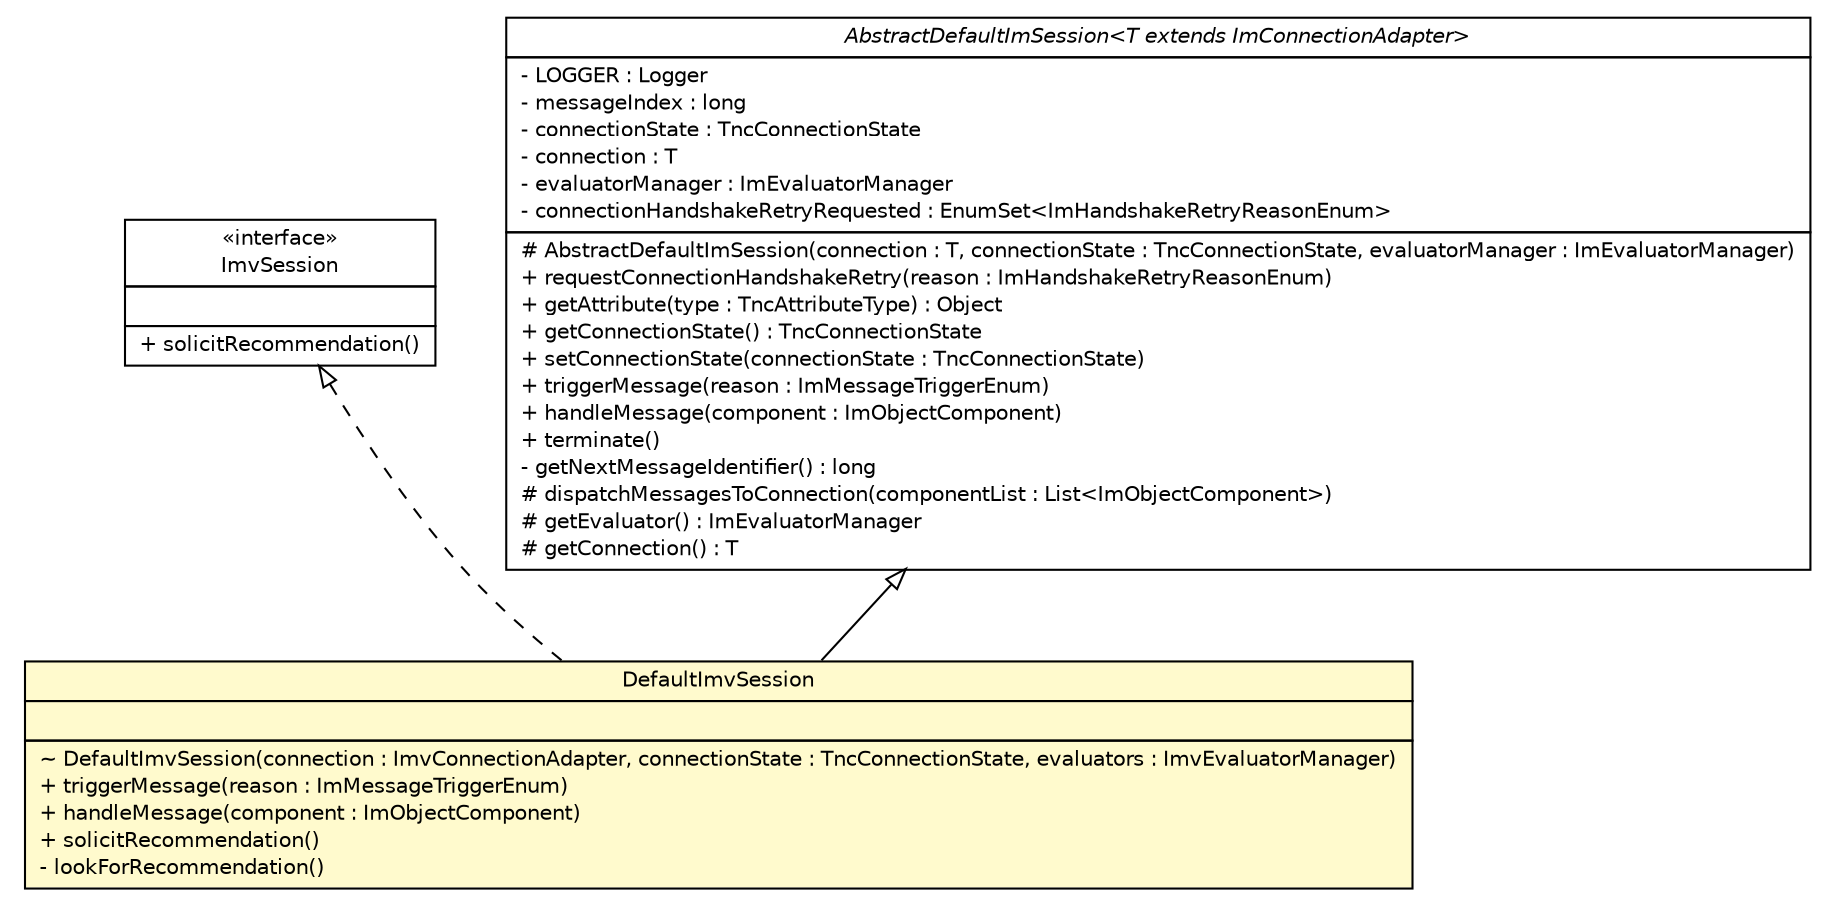 #!/usr/local/bin/dot
#
# Class diagram 
# Generated by UMLGraph version R5_6 (http://www.umlgraph.org/)
#

digraph G {
	edge [fontname="Helvetica",fontsize=10,labelfontname="Helvetica",labelfontsize=10];
	node [fontname="Helvetica",fontsize=10,shape=plaintext];
	nodesep=0.25;
	ranksep=0.5;
	// de.hsbremen.tc.tnc.im.session.ImvSession
	c2673 [label=<<table title="de.hsbremen.tc.tnc.im.session.ImvSession" border="0" cellborder="1" cellspacing="0" cellpadding="2" port="p" href="./ImvSession.html">
		<tr><td><table border="0" cellspacing="0" cellpadding="1">
<tr><td align="center" balign="center"> &#171;interface&#187; </td></tr>
<tr><td align="center" balign="center"> ImvSession </td></tr>
		</table></td></tr>
		<tr><td><table border="0" cellspacing="0" cellpadding="1">
<tr><td align="left" balign="left">  </td></tr>
		</table></td></tr>
		<tr><td><table border="0" cellspacing="0" cellpadding="1">
<tr><td align="left" balign="left"> + solicitRecommendation() </td></tr>
		</table></td></tr>
		</table>>, URL="./ImvSession.html", fontname="Helvetica", fontcolor="black", fontsize=10.0];
	// de.hsbremen.tc.tnc.im.session.AbstractDefaultImSession<T extends de.hsbremen.tc.tnc.im.adapter.connection.ImConnectionAdapter>
	c2680 [label=<<table title="de.hsbremen.tc.tnc.im.session.AbstractDefaultImSession" border="0" cellborder="1" cellspacing="0" cellpadding="2" port="p" href="./AbstractDefaultImSession.html">
		<tr><td><table border="0" cellspacing="0" cellpadding="1">
<tr><td align="center" balign="center"><font face="Helvetica-Oblique"> AbstractDefaultImSession&lt;T extends ImConnectionAdapter&gt; </font></td></tr>
		</table></td></tr>
		<tr><td><table border="0" cellspacing="0" cellpadding="1">
<tr><td align="left" balign="left"> - LOGGER : Logger </td></tr>
<tr><td align="left" balign="left"> - messageIndex : long </td></tr>
<tr><td align="left" balign="left"> - connectionState : TncConnectionState </td></tr>
<tr><td align="left" balign="left"> - connection : T </td></tr>
<tr><td align="left" balign="left"> - evaluatorManager : ImEvaluatorManager </td></tr>
<tr><td align="left" balign="left"> - connectionHandshakeRetryRequested : EnumSet&lt;ImHandshakeRetryReasonEnum&gt; </td></tr>
		</table></td></tr>
		<tr><td><table border="0" cellspacing="0" cellpadding="1">
<tr><td align="left" balign="left"> # AbstractDefaultImSession(connection : T, connectionState : TncConnectionState, evaluatorManager : ImEvaluatorManager) </td></tr>
<tr><td align="left" balign="left"> + requestConnectionHandshakeRetry(reason : ImHandshakeRetryReasonEnum) </td></tr>
<tr><td align="left" balign="left"> + getAttribute(type : TncAttributeType) : Object </td></tr>
<tr><td align="left" balign="left"> + getConnectionState() : TncConnectionState </td></tr>
<tr><td align="left" balign="left"> + setConnectionState(connectionState : TncConnectionState) </td></tr>
<tr><td align="left" balign="left"> + triggerMessage(reason : ImMessageTriggerEnum) </td></tr>
<tr><td align="left" balign="left"> + handleMessage(component : ImObjectComponent) </td></tr>
<tr><td align="left" balign="left"> + terminate() </td></tr>
<tr><td align="left" balign="left"> - getNextMessageIdentifier() : long </td></tr>
<tr><td align="left" balign="left"> # dispatchMessagesToConnection(componentList : List&lt;ImObjectComponent&gt;) </td></tr>
<tr><td align="left" balign="left"> # getEvaluator() : ImEvaluatorManager </td></tr>
<tr><td align="left" balign="left"> # getConnection() : T </td></tr>
		</table></td></tr>
		</table>>, URL="./AbstractDefaultImSession.html", fontname="Helvetica", fontcolor="black", fontsize=10.0];
	// de.hsbremen.tc.tnc.im.session.DefaultImvSession
	c2681 [label=<<table title="de.hsbremen.tc.tnc.im.session.DefaultImvSession" border="0" cellborder="1" cellspacing="0" cellpadding="2" port="p" bgcolor="lemonChiffon" href="./DefaultImvSession.html">
		<tr><td><table border="0" cellspacing="0" cellpadding="1">
<tr><td align="center" balign="center"> DefaultImvSession </td></tr>
		</table></td></tr>
		<tr><td><table border="0" cellspacing="0" cellpadding="1">
<tr><td align="left" balign="left">  </td></tr>
		</table></td></tr>
		<tr><td><table border="0" cellspacing="0" cellpadding="1">
<tr><td align="left" balign="left"> ~ DefaultImvSession(connection : ImvConnectionAdapter, connectionState : TncConnectionState, evaluators : ImvEvaluatorManager) </td></tr>
<tr><td align="left" balign="left"> + triggerMessage(reason : ImMessageTriggerEnum) </td></tr>
<tr><td align="left" balign="left"> + handleMessage(component : ImObjectComponent) </td></tr>
<tr><td align="left" balign="left"> + solicitRecommendation() </td></tr>
<tr><td align="left" balign="left"> - lookForRecommendation() </td></tr>
		</table></td></tr>
		</table>>, URL="./DefaultImvSession.html", fontname="Helvetica", fontcolor="black", fontsize=10.0];
	//de.hsbremen.tc.tnc.im.session.DefaultImvSession extends de.hsbremen.tc.tnc.im.session.AbstractDefaultImSession<de.hsbremen.tc.tnc.im.adapter.connection.ImvConnectionAdapter>
	c2680:p -> c2681:p [dir=back,arrowtail=empty];
	//de.hsbremen.tc.tnc.im.session.DefaultImvSession implements de.hsbremen.tc.tnc.im.session.ImvSession
	c2673:p -> c2681:p [dir=back,arrowtail=empty,style=dashed];
}

